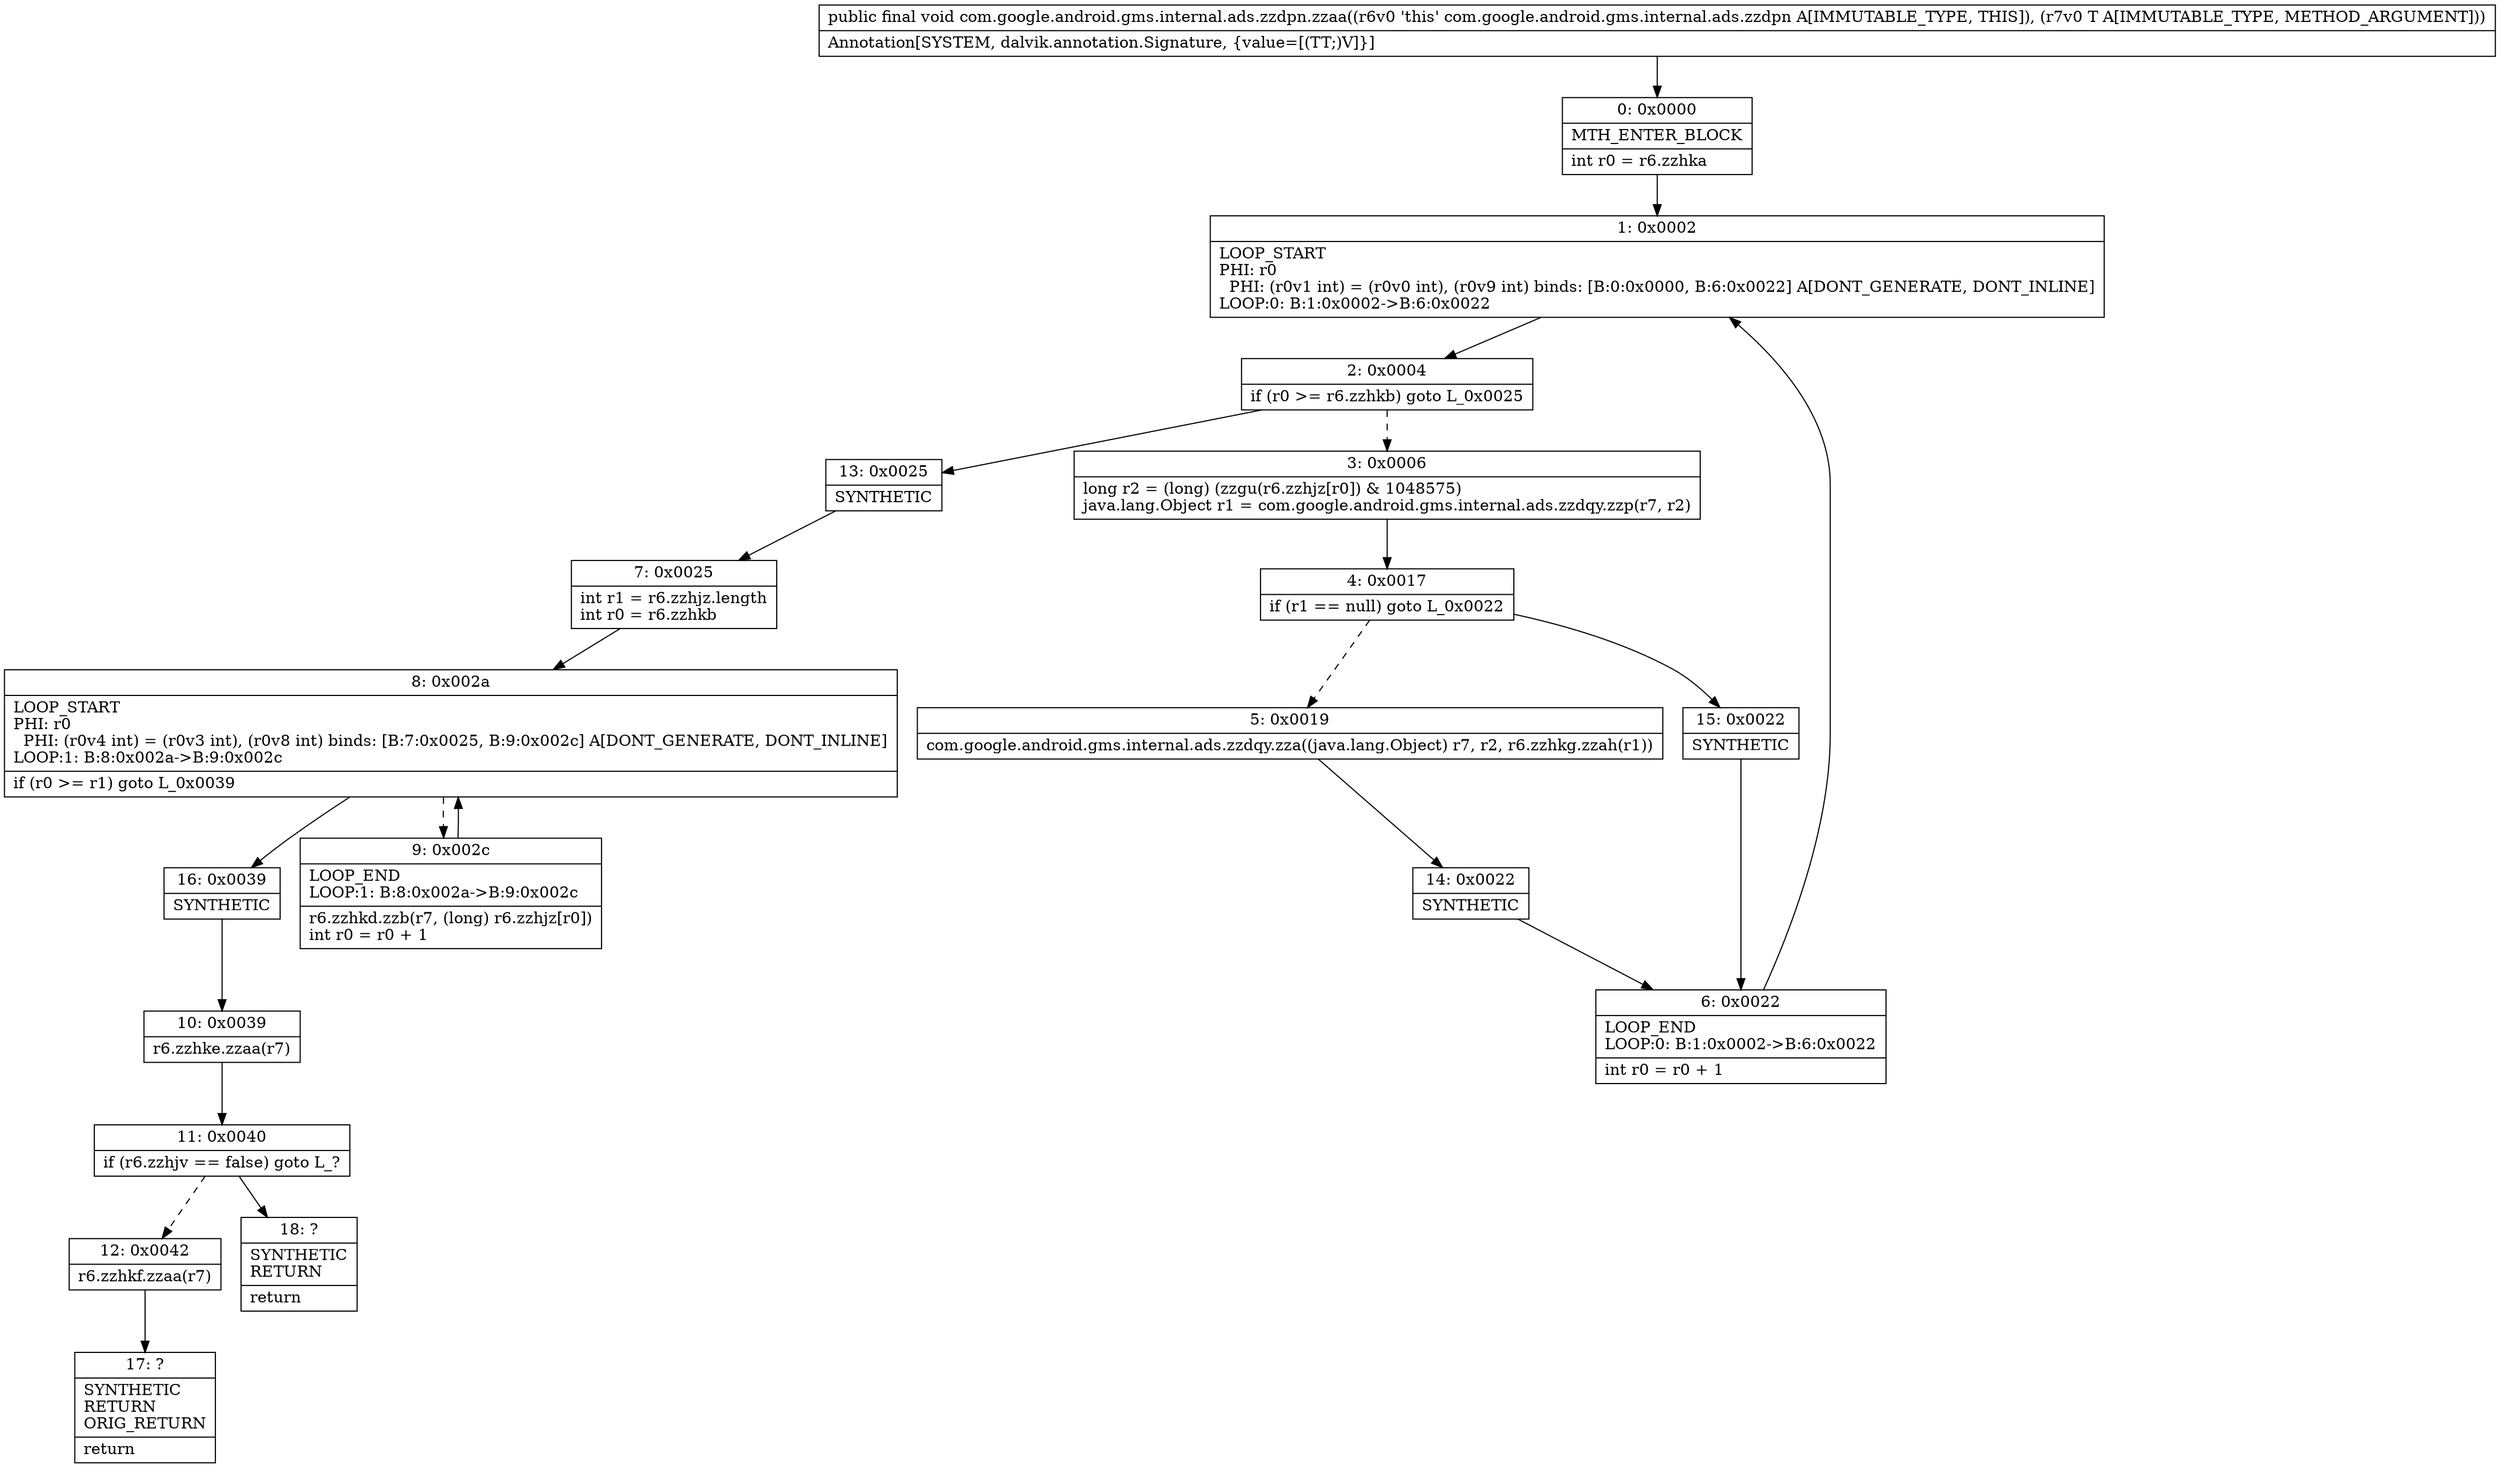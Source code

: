 digraph "CFG forcom.google.android.gms.internal.ads.zzdpn.zzaa(Ljava\/lang\/Object;)V" {
Node_0 [shape=record,label="{0\:\ 0x0000|MTH_ENTER_BLOCK\l|int r0 = r6.zzhka\l}"];
Node_1 [shape=record,label="{1\:\ 0x0002|LOOP_START\lPHI: r0 \l  PHI: (r0v1 int) = (r0v0 int), (r0v9 int) binds: [B:0:0x0000, B:6:0x0022] A[DONT_GENERATE, DONT_INLINE]\lLOOP:0: B:1:0x0002\-\>B:6:0x0022\l}"];
Node_2 [shape=record,label="{2\:\ 0x0004|if (r0 \>= r6.zzhkb) goto L_0x0025\l}"];
Node_3 [shape=record,label="{3\:\ 0x0006|long r2 = (long) (zzgu(r6.zzhjz[r0]) & 1048575)\ljava.lang.Object r1 = com.google.android.gms.internal.ads.zzdqy.zzp(r7, r2)\l}"];
Node_4 [shape=record,label="{4\:\ 0x0017|if (r1 == null) goto L_0x0022\l}"];
Node_5 [shape=record,label="{5\:\ 0x0019|com.google.android.gms.internal.ads.zzdqy.zza((java.lang.Object) r7, r2, r6.zzhkg.zzah(r1))\l}"];
Node_6 [shape=record,label="{6\:\ 0x0022|LOOP_END\lLOOP:0: B:1:0x0002\-\>B:6:0x0022\l|int r0 = r0 + 1\l}"];
Node_7 [shape=record,label="{7\:\ 0x0025|int r1 = r6.zzhjz.length\lint r0 = r6.zzhkb\l}"];
Node_8 [shape=record,label="{8\:\ 0x002a|LOOP_START\lPHI: r0 \l  PHI: (r0v4 int) = (r0v3 int), (r0v8 int) binds: [B:7:0x0025, B:9:0x002c] A[DONT_GENERATE, DONT_INLINE]\lLOOP:1: B:8:0x002a\-\>B:9:0x002c\l|if (r0 \>= r1) goto L_0x0039\l}"];
Node_9 [shape=record,label="{9\:\ 0x002c|LOOP_END\lLOOP:1: B:8:0x002a\-\>B:9:0x002c\l|r6.zzhkd.zzb(r7, (long) r6.zzhjz[r0])\lint r0 = r0 + 1\l}"];
Node_10 [shape=record,label="{10\:\ 0x0039|r6.zzhke.zzaa(r7)\l}"];
Node_11 [shape=record,label="{11\:\ 0x0040|if (r6.zzhjv == false) goto L_?\l}"];
Node_12 [shape=record,label="{12\:\ 0x0042|r6.zzhkf.zzaa(r7)\l}"];
Node_13 [shape=record,label="{13\:\ 0x0025|SYNTHETIC\l}"];
Node_14 [shape=record,label="{14\:\ 0x0022|SYNTHETIC\l}"];
Node_15 [shape=record,label="{15\:\ 0x0022|SYNTHETIC\l}"];
Node_16 [shape=record,label="{16\:\ 0x0039|SYNTHETIC\l}"];
Node_17 [shape=record,label="{17\:\ ?|SYNTHETIC\lRETURN\lORIG_RETURN\l|return\l}"];
Node_18 [shape=record,label="{18\:\ ?|SYNTHETIC\lRETURN\l|return\l}"];
MethodNode[shape=record,label="{public final void com.google.android.gms.internal.ads.zzdpn.zzaa((r6v0 'this' com.google.android.gms.internal.ads.zzdpn A[IMMUTABLE_TYPE, THIS]), (r7v0 T A[IMMUTABLE_TYPE, METHOD_ARGUMENT]))  | Annotation[SYSTEM, dalvik.annotation.Signature, \{value=[(TT;)V]\}]\l}"];
MethodNode -> Node_0;
Node_0 -> Node_1;
Node_1 -> Node_2;
Node_2 -> Node_3[style=dashed];
Node_2 -> Node_13;
Node_3 -> Node_4;
Node_4 -> Node_5[style=dashed];
Node_4 -> Node_15;
Node_5 -> Node_14;
Node_6 -> Node_1;
Node_7 -> Node_8;
Node_8 -> Node_9[style=dashed];
Node_8 -> Node_16;
Node_9 -> Node_8;
Node_10 -> Node_11;
Node_11 -> Node_12[style=dashed];
Node_11 -> Node_18;
Node_12 -> Node_17;
Node_13 -> Node_7;
Node_14 -> Node_6;
Node_15 -> Node_6;
Node_16 -> Node_10;
}

